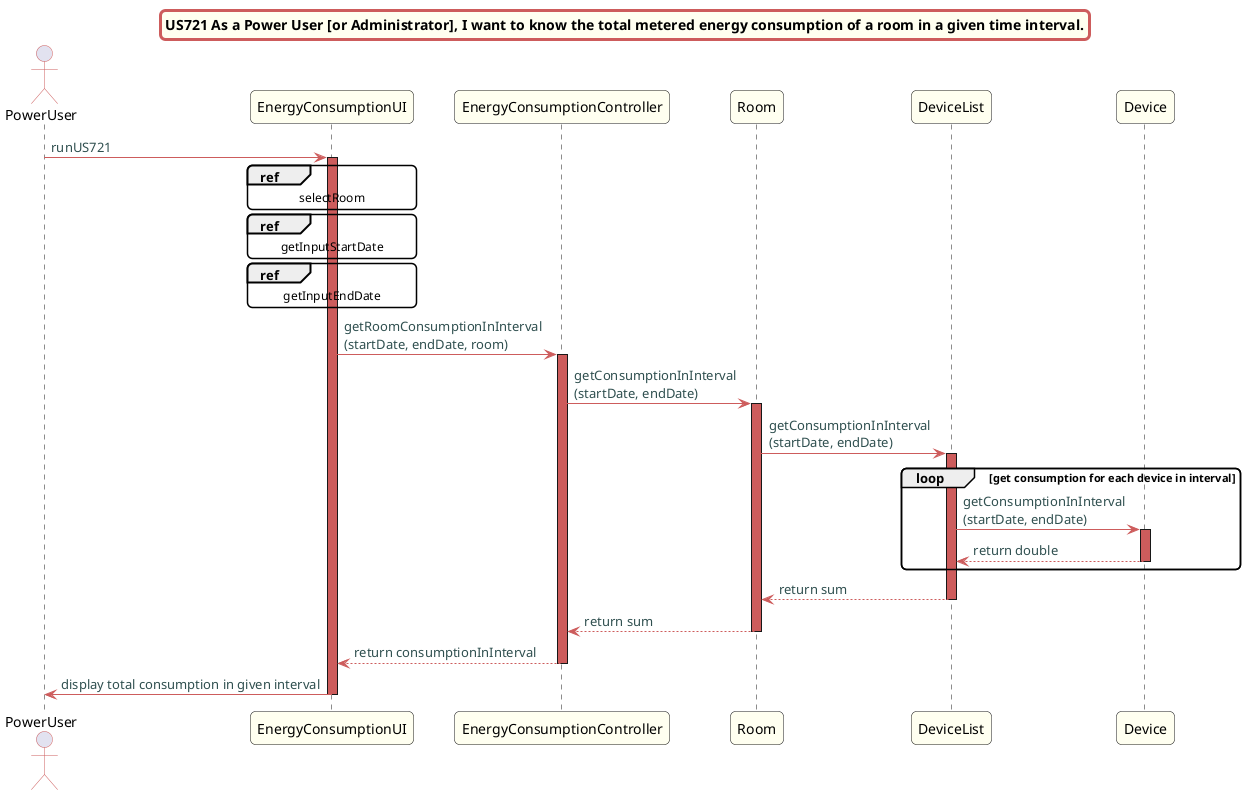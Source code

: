 @startuml
title US721 As a Power User [or Administrator], I want to know the total metered energy consumption of a room in a given time interval.
skinparam titleBorderThickness 3
skinparam titleBorderColor indianred
skinparam titleBackgroundColor ivory
skinparam FontName quicksand

skinparam actor {
 	BorderColor indianred
 	}

 skinparam sequence {
 	LifeLineBackgroundColor indianred
 	ParticipantBackgroundColor ivory
 }

 skinparam roundcorner 10

 skinparam component {
   arrowThickness 1
   ArrowFontName Verdana
   ArrowColor indianred
   ArrowFontColor darkslategrey
 }
actor PowerUser
PowerUser -> EnergyConsumptionUI: runUS721
ref over EnergyConsumptionUI
selectRoom
end ref
activate EnergyConsumptionUI
ref over EnergyConsumptionUI
getInputStartDate
end ref
ref over EnergyConsumptionUI
getInputEndDate
end ref
EnergyConsumptionUI -> EnergyConsumptionController: getRoomConsumptionInInterval \n(startDate, endDate, room)
activate EnergyConsumptionController
EnergyConsumptionController -> Room: getConsumptionInInterval \n(startDate, endDate)
activate Room
Room -> DeviceList: getConsumptionInInterval \n(startDate, endDate)
activate DeviceList
loop get consumption for each device in interval
DeviceList -> Device: getConsumptionInInterval \n(startDate, endDate)
activate Device
Device --> DeviceList: return double
deactivate Device
end
DeviceList --> Room: return sum
deactivate DeviceList
Room --> EnergyConsumptionController: return sum
deactivate Room
EnergyConsumptionController --> EnergyConsumptionUI: return consumptionInInterval
deactivate EnergyConsumptionController
EnergyConsumptionUI -> PowerUser: display total consumption in given interval
deactivate EnergyConsumptionUI
@enduml